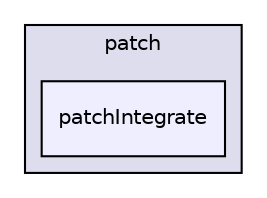 digraph "applications/utilities/postProcessing/patch/patchIntegrate" {
  bgcolor=transparent;
  compound=true
  node [ fontsize="10", fontname="Helvetica"];
  edge [ labelfontsize="10", labelfontname="Helvetica"];
  subgraph clusterdir_8e1906c6fdbdcdbadb34123e8e3eb41f {
    graph [ bgcolor="#ddddee", pencolor="black", label="patch" fontname="Helvetica", fontsize="10", URL="dir_8e1906c6fdbdcdbadb34123e8e3eb41f.html"]
  dir_ebabd53ba123a9c0140d66da4663fc6d [shape=box, label="patchIntegrate", style="filled", fillcolor="#eeeeff", pencolor="black", URL="dir_ebabd53ba123a9c0140d66da4663fc6d.html"];
  }
}
